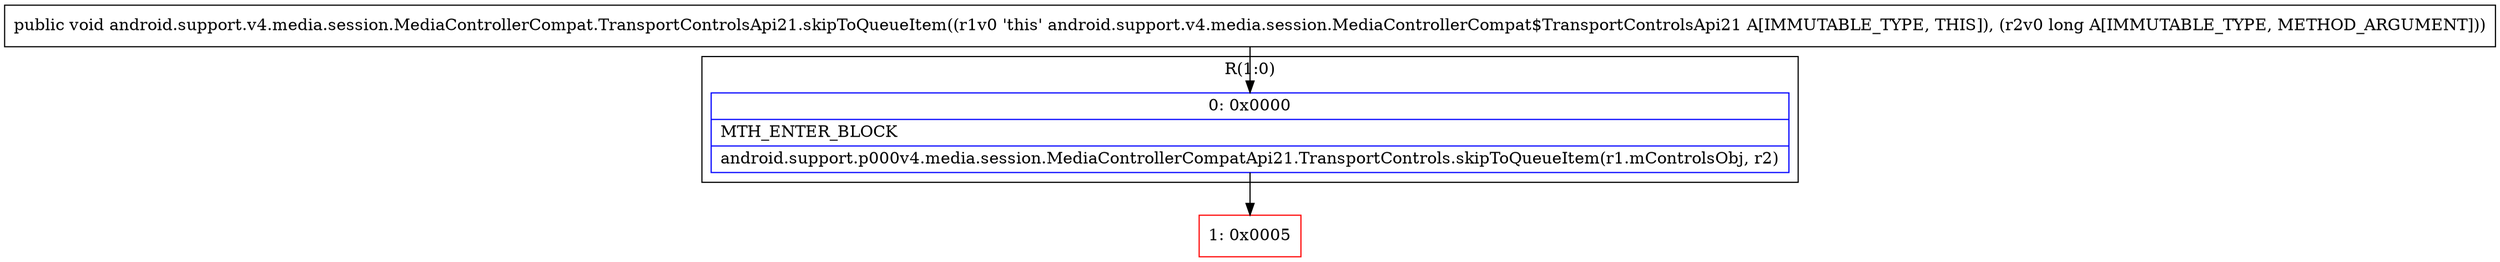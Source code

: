 digraph "CFG forandroid.support.v4.media.session.MediaControllerCompat.TransportControlsApi21.skipToQueueItem(J)V" {
subgraph cluster_Region_2056247084 {
label = "R(1:0)";
node [shape=record,color=blue];
Node_0 [shape=record,label="{0\:\ 0x0000|MTH_ENTER_BLOCK\l|android.support.p000v4.media.session.MediaControllerCompatApi21.TransportControls.skipToQueueItem(r1.mControlsObj, r2)\l}"];
}
Node_1 [shape=record,color=red,label="{1\:\ 0x0005}"];
MethodNode[shape=record,label="{public void android.support.v4.media.session.MediaControllerCompat.TransportControlsApi21.skipToQueueItem((r1v0 'this' android.support.v4.media.session.MediaControllerCompat$TransportControlsApi21 A[IMMUTABLE_TYPE, THIS]), (r2v0 long A[IMMUTABLE_TYPE, METHOD_ARGUMENT])) }"];
MethodNode -> Node_0;
Node_0 -> Node_1;
}

